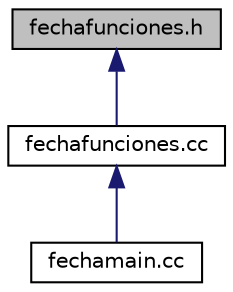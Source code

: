 digraph "fechafunciones.h"
{
 // LATEX_PDF_SIZE
  edge [fontname="Helvetica",fontsize="10",labelfontname="Helvetica",labelfontsize="10"];
  node [fontname="Helvetica",fontsize="10",shape=record];
  Node1 [label="fechafunciones.h",height=0.2,width=0.4,color="black", fillcolor="grey75", style="filled", fontcolor="black",tooltip="El programa recibe por linea de comando: una fecha en el formato dd/mm/aa, un numero natural N,..."];
  Node1 -> Node2 [dir="back",color="midnightblue",fontsize="10",style="solid"];
  Node2 [label="fechafunciones.cc",height=0.2,width=0.4,color="black", fillcolor="white", style="filled",URL="$fechafunciones_8cc.html",tooltip="El programa recibe por linea de comando: una fecha en el formato dd/mm/aa, un numero natural N,..."];
  Node2 -> Node3 [dir="back",color="midnightblue",fontsize="10",style="solid"];
  Node3 [label="fechamain.cc",height=0.2,width=0.4,color="black", fillcolor="white", style="filled",URL="$fechamain_8cc.html",tooltip="El programa recibe por linea de comando: una fecha en el formato dd/mm/aa, un numero natural N,..."];
}

